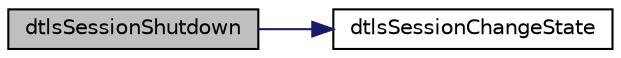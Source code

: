 digraph "dtlsSessionShutdown"
{
 // LATEX_PDF_SIZE
  edge [fontname="Helvetica",fontsize="10",labelfontname="Helvetica",labelfontsize="10"];
  node [fontname="Helvetica",fontsize="10",shape=record];
  rankdir="LR";
  Node1 [label="dtlsSessionShutdown",height=0.2,width=0.4,color="black", fillcolor="grey75", style="filled", fontcolor="black",tooltip=" "];
  Node1 -> Node2 [color="midnightblue",fontsize="10",style="solid",fontname="Helvetica"];
  Node2 [label="dtlsSessionChangeState",height=0.2,width=0.4,color="black", fillcolor="white", style="filled",URL="$Dtls_8c.html#ac7d96e418743c4a3c14e2e766340734c",tooltip=" "];
}
